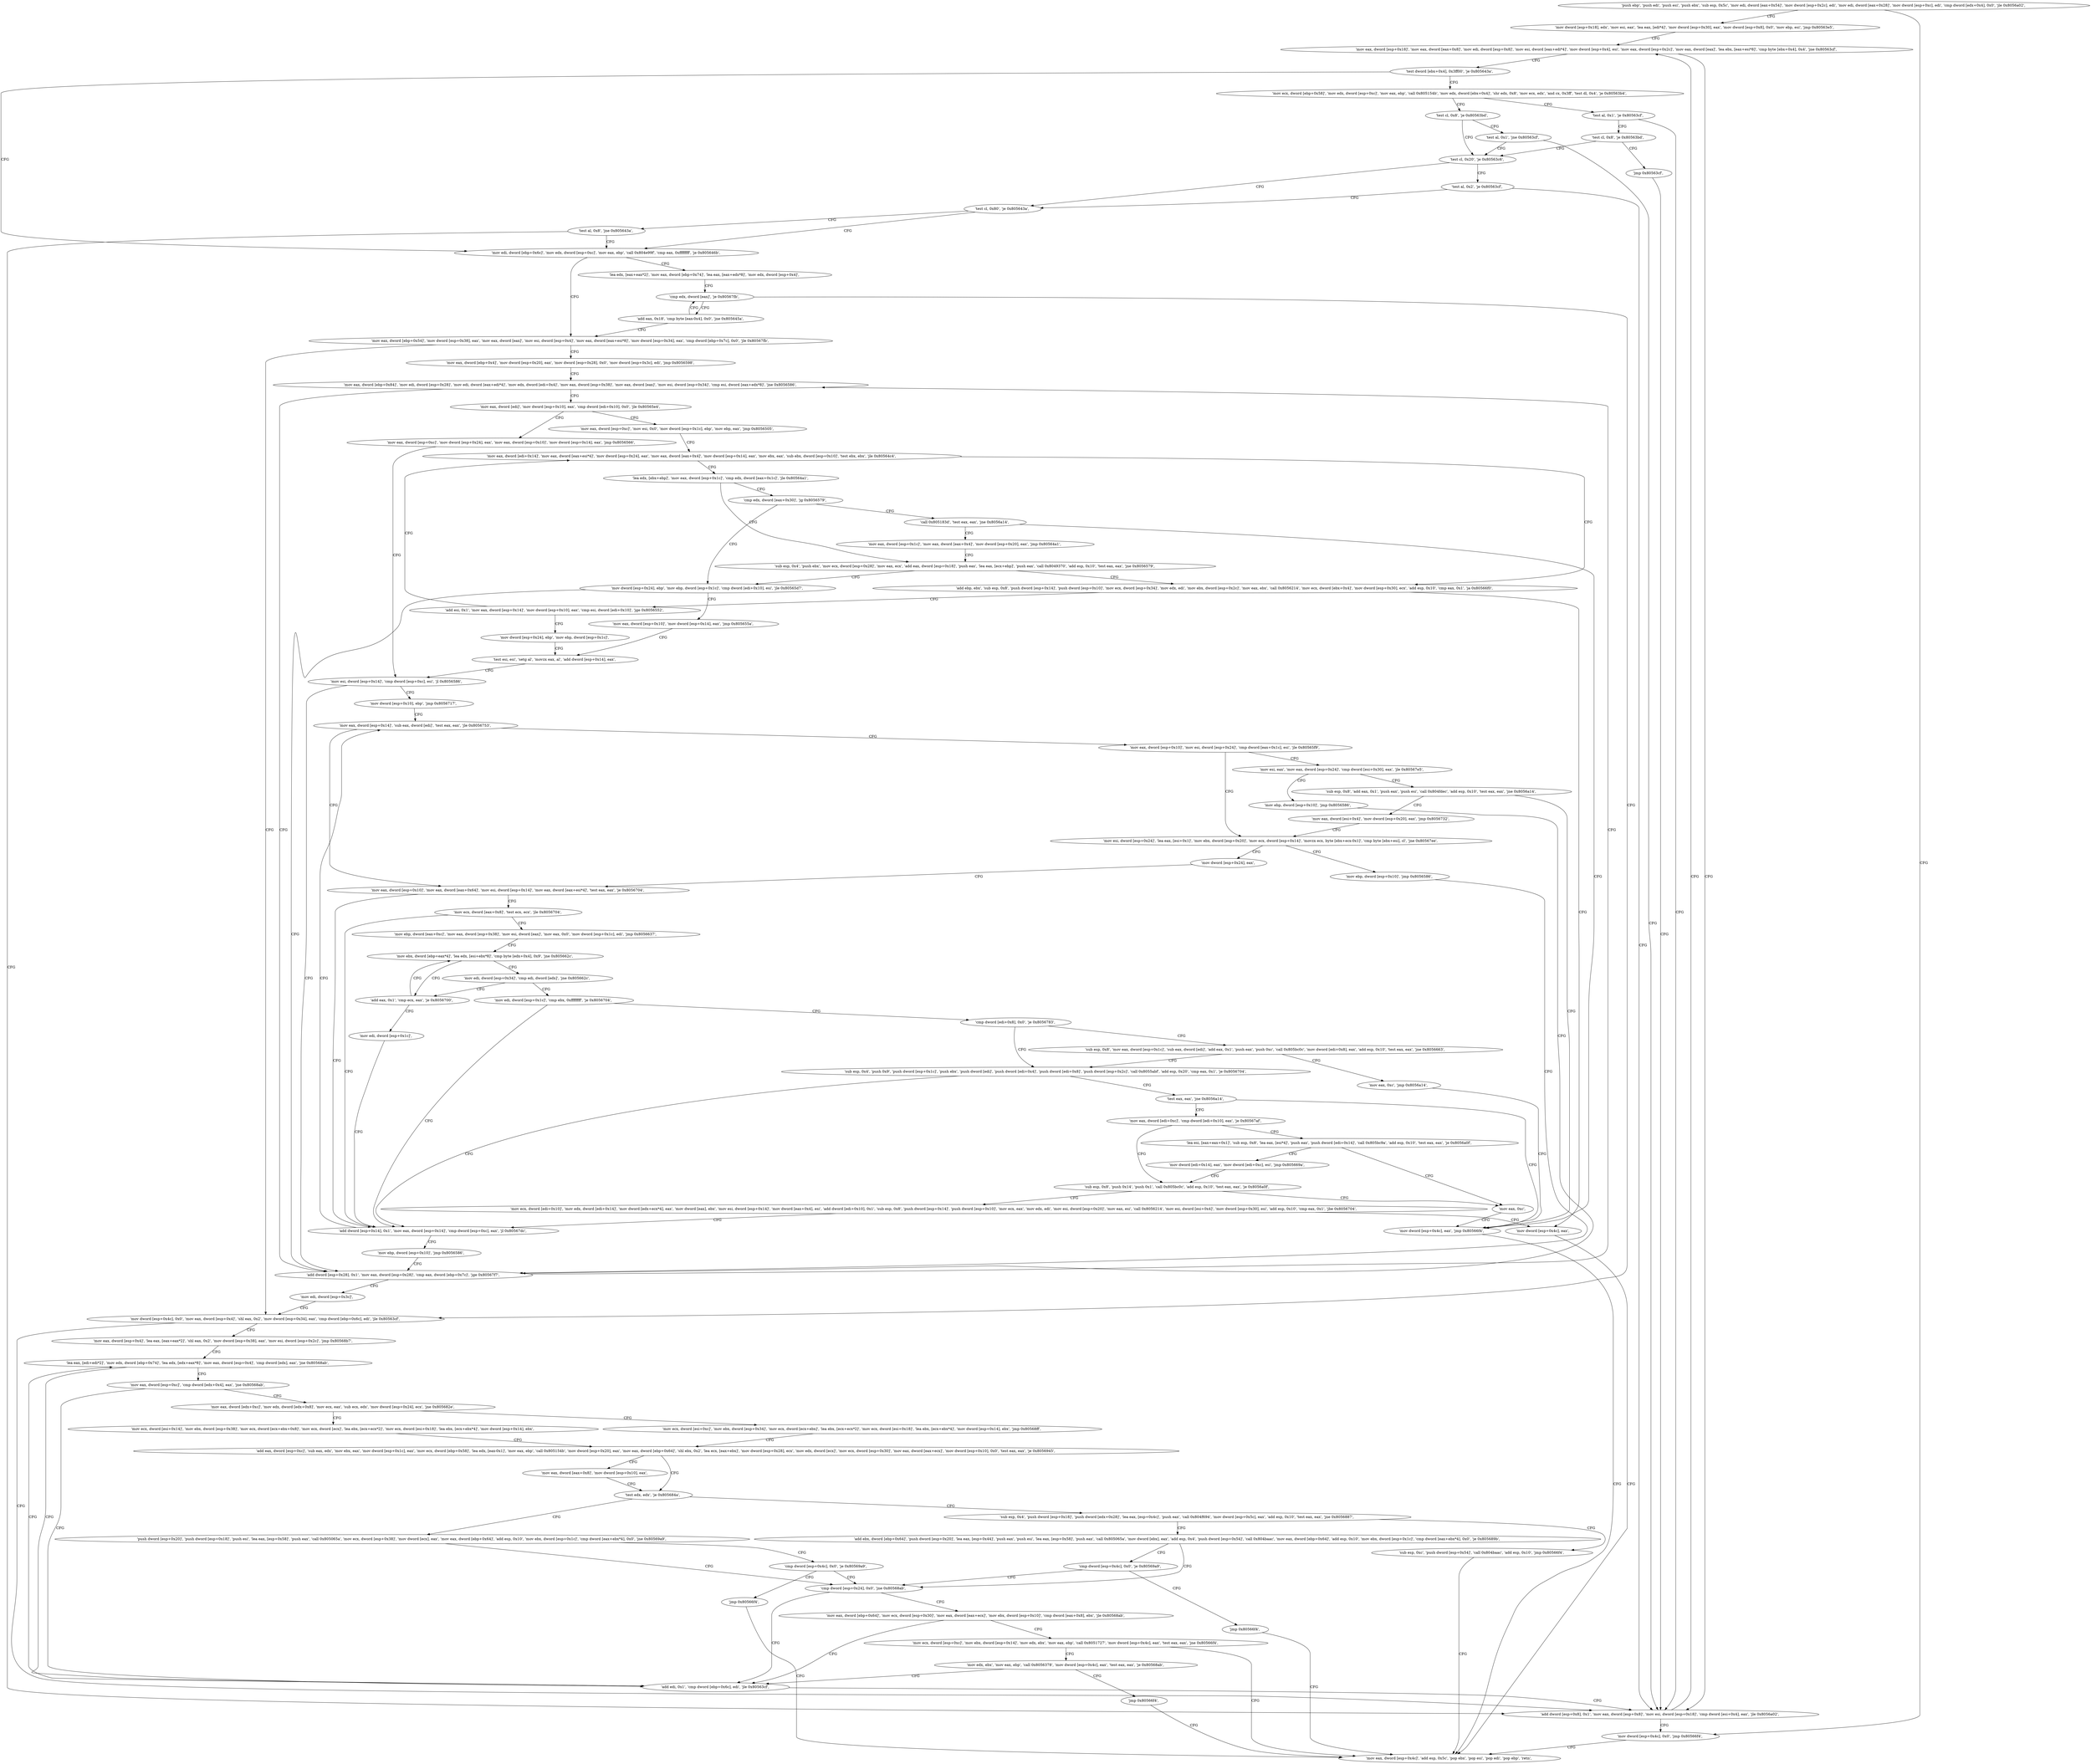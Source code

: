 digraph "func" {
"134570872" [label = "'push ebp', 'push edi', 'push esi', 'push ebx', 'sub esp, 0x5c', 'mov edi, dword [eax+0x54]', 'mov dword [esp+0x2c], edi', 'mov edi, dword [eax+0x28]', 'mov dword [esp+0xc], edi', 'cmp dword [edx+0x4], 0x0', 'jle 0x8056a02', " ]
"134572546" [label = "'mov dword [esp+0x4c], 0x0', 'jmp 0x80566f4', " ]
"134570903" [label = "'mov dword [esp+0x18], edx', 'mov esi, eax', 'lea eax, [edi*4]', 'mov dword [esp+0x30], eax', 'mov dword [esp+0x8], 0x0', 'mov ebp, esi', 'jmp 0x80563e5', " ]
"134571764" [label = "'mov eax, dword [esp+0x4c]', 'add esp, 0x5c', 'pop ebx', 'pop esi', 'pop edi', 'pop ebp', 'retn', " ]
"134570981" [label = "'mov eax, dword [esp+0x18]', 'mov eax, dword [eax+0x8]', 'mov edi, dword [esp+0x8]', 'mov esi, dword [eax+edi*4]', 'mov dword [esp+0x4], esi', 'mov eax, dword [esp+0x2c]', 'mov eax, dword [eax]', 'lea ebx, [eax+esi*8]', 'cmp byte [ebx+0x4], 0x4', 'jne 0x80563cf', " ]
"134570959" [label = "'add dword [esp+0x8], 0x1', 'mov eax, dword [esp+0x8]', 'mov esi, dword [esp+0x18]', 'cmp dword [esi+0x4], eax', 'jle 0x8056a02', " ]
"134571014" [label = "'test dword [ebx+0x4], 0x3ff00', 'je 0x805643a', " ]
"134571066" [label = "'mov edi, dword [ebp+0x6c]', 'mov edx, dword [esp+0xc]', 'mov eax, ebp', 'call 0x804e99f', 'cmp eax, 0xffffffff', 'je 0x805646b', " ]
"134571023" [label = "'mov ecx, dword [ebp+0x58]', 'mov edx, dword [esp+0xc]', 'mov eax, ebp', 'call 0x805154b', 'mov edx, dword [ebx+0x4]', 'shr edx, 0x8', 'mov ecx, edx', 'and cx, 0x3ff', 'test dl, 0x4', 'je 0x80563b4', " ]
"134571115" [label = "'mov eax, dword [ebp+0x54]', 'mov dword [esp+0x38], eax', 'mov eax, dword [eax]', 'mov esi, dword [esp+0x4]', 'mov eax, dword [eax+esi*8]', 'mov dword [esp+0x34], eax', 'cmp dword [ebp+0x7c], 0x0', 'jle 0x80567fb', " ]
"134571085" [label = "'lea edx, [eax+eax*2]', 'mov eax, dword [ebp+0x74]', 'lea eax, [eax+edx*8]', 'mov edx, dword [esp+0x4]', " ]
"134570932" [label = "'test cl, 0x8', 'je 0x80563bd', " ]
"134571055" [label = "'test al, 0x1', 'je 0x80563cf', " ]
"134572027" [label = "'mov dword [esp+0x4c], 0x0', 'mov eax, dword [esp+0x4]', 'shl eax, 0x2', 'mov dword [esp+0x34], eax', 'cmp dword [ebp+0x6c], edi', 'jle 0x80563cf', " ]
"134571145" [label = "'mov eax, dword [ebp+0x4]', 'mov dword [esp+0x20], eax', 'mov dword [esp+0x28], 0x0', 'mov dword [esp+0x3c], edi', 'jmp 0x8056598', " ]
"134571098" [label = "'cmp edx, dword [eax]', 'je 0x80567fb', " ]
"134570941" [label = "'test cl, 0x20', 'je 0x80563c6', " ]
"134570937" [label = "'test al, 0x1', 'jne 0x80563cf', " ]
"134571059" [label = "'test cl, 0x8', 'je 0x80563bd', " ]
"134572055" [label = "'mov eax, dword [esp+0x4]', 'lea eax, [eax+eax*2]', 'shl eax, 0x2', 'mov dword [esp+0x38], eax', 'mov esi, dword [esp+0x2c]', 'jmp 0x80568b7', " ]
"134571416" [label = "'mov eax, dword [ebp+0x84]', 'mov edi, dword [esp+0x28]', 'mov edi, dword [eax+edi*4]', 'mov edx, dword [edi+0x4]', 'mov eax, dword [esp+0x38]', 'mov eax, dword [eax]', 'mov esi, dword [esp+0x34]', 'cmp esi, dword [eax+edx*8]', 'jne 0x8056586', " ]
"134571106" [label = "'add eax, 0x18', 'cmp byte [eax-0x4], 0x0', 'jne 0x805645a', " ]
"134570950" [label = "'test cl, 0x80', 'je 0x805643a', " ]
"134570946" [label = "'test al, 0x2', 'je 0x80563cf', " ]
"134571064" [label = "'jmp 0x80563cf', " ]
"134572215" [label = "'lea eax, [edi+edi*2]', 'mov edx, dword [ebp+0x74]', 'lea edx, [edx+eax*8]', 'mov eax, dword [esp+0x4]', 'cmp dword [edx], eax', 'jne 0x80568ab', " ]
"134571398" [label = "'add dword [esp+0x28], 0x1', 'mov eax, dword [esp+0x28]', 'cmp eax, dword [ebp+0x7c]', 'jge 0x80567f7', " ]
"134571447" [label = "'mov eax, dword [edi]', 'mov dword [esp+0x10], eax', 'cmp dword [edi+0x10], 0x0', 'jle 0x80565e4', " ]
"134570955" [label = "'test al, 0x8', 'jne 0x805643a', " ]
"134572203" [label = "'add edi, 0x1', 'cmp dword [ebp+0x6c], edi', 'jle 0x80563cf', " ]
"134572232" [label = "'mov eax, dword [esp+0xc]', 'cmp dword [edx+0x4], eax', 'jne 0x80568ab', " ]
"134572023" [label = "'mov edi, dword [esp+0x3c]', " ]
"134571492" [label = "'mov eax, dword [esp+0xc]', 'mov dword [esp+0x24], eax', 'mov eax, dword [esp+0x10]', 'mov dword [esp+0x14], eax', 'jmp 0x8056566', " ]
"134571459" [label = "'mov eax, dword [esp+0xc]', 'mov esi, 0x0', 'mov dword [esp+0x1c], ebp', 'mov ebp, eax', 'jmp 0x8056505', " ]
"134572241" [label = "'mov eax, dword [edx+0xc]', 'mov edx, dword [edx+0x8]', 'mov ecx, eax', 'sub ecx, edx', 'mov dword [esp+0x24], ecx', 'jne 0x805682e', " ]
"134571366" [label = "'mov esi, dword [esp+0x14]', 'cmp dword [esp+0xc], esi', 'jl 0x8056586', " ]
"134571269" [label = "'mov eax, dword [edi+0x14]', 'mov eax, dword [eax+esi*4]', 'mov dword [esp+0x24], eax', 'mov eax, dword [eax+0x4]', 'mov dword [esp+0x14], eax', 'mov ebx, eax', 'sub ebx, dword [esp+0x10]', 'test ebx, ebx', 'jle 0x80564c4', " ]
"134572078" [label = "'mov ecx, dword [esi+0xc]', 'mov ebx, dword [esp+0x34]', 'mov ecx, dword [ecx+ebx]', 'lea ebx, [ecx+ecx*2]', 'mov ecx, dword [esi+0x18]', 'lea ebx, [ecx+ebx*4]', 'mov dword [esp+0x14], ebx', 'jmp 0x80568ff', " ]
"134572261" [label = "'mov ecx, dword [esi+0x14]', 'mov ebx, dword [esp+0x38]', 'mov ecx, dword [ecx+ebx+0x8]', 'mov ecx, dword [ecx]', 'lea ebx, [ecx+ecx*2]', 'mov ecx, dword [esi+0x18]', 'lea ebx, [ecx+ebx*4]', 'mov dword [esp+0x14], ebx', " ]
"134571376" [label = "'mov dword [esp+0x10], ebp', 'jmp 0x8056717', " ]
"134571204" [label = "'add ebp, ebx', 'sub esp, 0x8', 'push dword [esp+0x14]', 'push dword [esp+0x10]', 'mov ecx, dword [esp+0x34]', 'mov edx, edi', 'mov ebx, dword [esp+0x2c]', 'mov eax, ebx', 'call 0x8056214', 'mov ecx, dword [ebx+0x4]', 'mov dword [esp+0x30], ecx', 'add esp, 0x10', 'cmp eax, 0x1', 'ja 0x80566f0', " ]
"134571296" [label = "'lea edx, [ebx+ebp]', 'mov eax, dword [esp+0x1c]', 'cmp edx, dword [eax+0x1c]', 'jle 0x80564a1', " ]
"134572287" [label = "'add eax, dword [esp+0xc]', 'sub eax, edx', 'mov ebx, eax', 'mov dword [esp+0x1c], eax', 'mov ecx, dword [ebp+0x58]', 'lea edx, [eax-0x1]', 'mov eax, ebp', 'call 0x805154b', 'mov dword [esp+0x20], eax', 'mov eax, dword [ebp+0x64]', 'shl ebx, 0x2', 'lea ecx, [eax+ebx]', 'mov dword [esp+0x28], ecx', 'mov edx, dword [ecx]', 'mov ecx, dword [esp+0x30]', 'mov eax, dword [eax+ecx]', 'mov dword [esp+0x10], 0x0', 'test eax, eax', 'je 0x8056945', " ]
"134571799" [label = "'mov eax, dword [esp+0x14]', 'sub eax, dword [edi]', 'test eax, eax', 'jle 0x8056753', " ]
"134571760" [label = "'mov dword [esp+0x4c], eax', " ]
"134571253" [label = "'add esi, 0x1', 'mov eax, dword [esp+0x14]', 'mov dword [esp+0x10], eax', 'cmp esi, dword [edi+0x10]', 'jge 0x8056552', " ]
"134571169" [label = "'sub esp, 0x4', 'push ebx', 'mov ecx, dword [esp+0x28]', 'mov eax, ecx', 'add eax, dword [esp+0x18]', 'push eax', 'lea eax, [ecx+ebp]', 'push eax', 'call 0x8049370', 'add esp, 0x10', 'test eax, eax', 'jne 0x8056579', " ]
"134571312" [label = "'cmp edx, dword [eax+0x30]', 'jg 0x8056579', " ]
"134572357" [label = "'test edx, edx', 'je 0x805684a', " ]
"134572350" [label = "'mov eax, dword [eax+0x8]', 'mov dword [esp+0x10], eax', " ]
"134572106" [label = "'push dword [esp+0x20]', 'push dword [esp+0x18]', 'push esi', 'lea eax, [esp+0x58]', 'push eax', 'call 0x805065a', 'mov ecx, dword [esp+0x38]', 'mov dword [ecx], eax', 'mov eax, dword [ebp+0x64]', 'add esp, 0x10', 'mov ebx, dword [esp+0x1c]', 'cmp dword [eax+ebx*4], 0x0', 'jne 0x80569a9', " ]
"134572365" [label = "'sub esp, 0x4', 'push dword [esp+0x18]', 'push dword [edx+0x28]', 'lea eax, [esp+0x4c]', 'push eax', 'call 0x804f694', 'mov dword [esp+0x5c], eax', 'add esp, 0x10', 'test eax, eax', 'jne 0x8056887', " ]
"134571859" [label = "'mov eax, dword [esp+0x10]', 'mov eax, dword [eax+0x64]', 'mov esi, dword [esp+0x14]', 'mov eax, dword [eax+esi*4]', 'test eax, eax', 'je 0x8056704', " ]
"134571809" [label = "'mov eax, dword [esp+0x10]', 'mov esi, dword [esp+0x24]', 'cmp dword [eax+0x1c], esi', 'jle 0x80565f9', " ]
"134571346" [label = "'mov dword [esp+0x24], ebp', 'mov ebp, dword [esp+0x1c]', " ]
"134571385" [label = "'mov dword [esp+0x24], ebp', 'mov ebp, dword [esp+0x1c]', 'cmp dword [edi+0x10], esi', 'jle 0x80565d7', " ]
"134571317" [label = "'call 0x805183d', 'test eax, eax', 'jne 0x8056a14', " ]
"134572457" [label = "'cmp dword [esp+0x24], 0x0', 'jne 0x80568ab', " ]
"134572151" [label = "'cmp dword [esp+0x4c], 0x0', 'je 0x80569a9', " ]
"134572167" [label = "'sub esp, 0xc', 'push dword [esp+0x54]', 'call 0x804baac', 'add esp, 0x10', 'jmp 0x80566f4', " ]
"134572400" [label = "'add ebx, dword [ebp+0x64]', 'push dword [esp+0x20]', 'lea eax, [esp+0x44]', 'push eax', 'push esi', 'lea eax, [esp+0x58]', 'push eax', 'call 0x805065a', 'mov dword [ebx], eax', 'add esp, 0x4', 'push dword [esp+0x54]', 'call 0x804baac', 'mov eax, dword [ebp+0x64]', 'add esp, 0x10', 'mov ebx, dword [esp+0x1c]', 'cmp dword [eax+ebx*4], 0x0', 'je 0x805689b', " ]
"134571780" [label = "'add dword [esp+0x14], 0x1', 'mov eax, dword [esp+0x14]', 'cmp dword [esp+0xc], eax', 'jl 0x80567dc', " ]
"134571877" [label = "'mov ecx, dword [eax+0x8]', 'test ecx, ecx', 'jle 0x8056704', " ]
"134571513" [label = "'mov esi, eax', 'mov eax, dword [esp+0x24]', 'cmp dword [esi+0x30], eax', 'jle 0x80567e5', " ]
"134571826" [label = "'mov esi, dword [esp+0x24]', 'lea eax, [esi+0x1]', 'mov ebx, dword [esp+0x20]', 'mov ecx, dword [esp+0x14]', 'movzx ecx, byte [ebx+ecx-0x1]', 'cmp byte [ebx+esi], cl', 'jne 0x80567ee', " ]
"134571354" [label = "'test esi, esi', 'setg al', 'movzx eax, al', 'add dword [esp+0x14], eax', " ]
"134571479" [label = "'mov eax, dword [esp+0x10]', 'mov dword [esp+0x14], eax', 'jmp 0x805655a', " ]
"134572564" [label = "'mov dword [esp+0x4c], eax', 'jmp 0x80566f4', " ]
"134571330" [label = "'mov eax, dword [esp+0x1c]', 'mov eax, dword [eax+0x4]', 'mov dword [esp+0x20], eax', 'jmp 0x80564a1', " ]
"134572468" [label = "'mov eax, dword [ebp+0x64]', 'mov ecx, dword [esp+0x30]', 'mov eax, dword [eax+ecx]', 'mov ebx, dword [esp+0x10]', 'cmp dword [eax+0x8], ebx', 'jle 0x80568ab', " ]
"134572162" [label = "'jmp 0x80566f4', " ]
"134572187" [label = "'cmp dword [esp+0x4c], 0x0', 'je 0x80569a9', " ]
"134571996" [label = "'mov ebp, dword [esp+0x10]', 'jmp 0x8056586', " ]
"134571884" [label = "'mov ebp, dword [eax+0xc]', 'mov eax, dword [esp+0x38]', 'mov esi, dword [eax]', 'mov eax, 0x0', 'mov dword [esp+0x1c], edi', 'jmp 0x8056637', " ]
"134572005" [label = "'mov ebp, dword [esp+0x10]', 'jmp 0x8056586', " ]
"134571528" [label = "'sub esp, 0x8', 'add eax, 0x1', 'push eax', 'push esi', 'call 0x804fdec', 'add esp, 0x10', 'test eax, eax', 'jne 0x8056a14', " ]
"134572014" [label = "'mov ebp, dword [esp+0x10]', 'jmp 0x8056586', " ]
"134571855" [label = "'mov dword [esp+0x24], eax', " ]
"134572491" [label = "'mov ecx, dword [esp+0xc]', 'mov ebx, dword [esp+0x14]', 'mov edx, ebx', 'mov eax, ebp', 'call 0x8051727', 'mov dword [esp+0x4c], eax', 'test eax, eax', 'jne 0x80566f4', " ]
"134572198" [label = "'jmp 0x80566f4', " ]
"134571575" [label = "'mov ebx, dword [ebp+eax*4]', 'lea edx, [esi+ebx*8]', 'cmp byte [edx+0x4], 0x9', 'jne 0x805662c', " ]
"134571552" [label = "'mov eax, dword [esi+0x4]', 'mov dword [esp+0x20], eax', 'jmp 0x8056732', " ]
"134572520" [label = "'mov edx, ebx', 'mov eax, ebp', 'call 0x8056378', 'mov dword [esp+0x4c], eax', 'test eax, eax', 'je 0x80568ab', " ]
"134571564" [label = "'add eax, 0x1', 'cmp ecx, eax', 'je 0x8056700', " ]
"134571588" [label = "'mov edi, dword [esp+0x34]', 'cmp edi, dword [edx]', 'jne 0x805662c', " ]
"134572541" [label = "'jmp 0x80566f4', " ]
"134571776" [label = "'mov edi, dword [esp+0x1c]', " ]
"134571596" [label = "'mov edi, dword [esp+0x1c]', 'cmp ebx, 0xffffffff', 'je 0x8056704', " ]
"134571609" [label = "'cmp dword [edi+0x8], 0x0', 'je 0x8056783', " ]
"134571907" [label = "'sub esp, 0x8', 'mov eax, dword [esp+0x1c]', 'sub eax, dword [edi]', 'add eax, 0x1', 'push eax', 'push 0xc', 'call 0x805bc0c', 'mov dword [edi+0x8], eax', 'add esp, 0x10', 'test eax, eax', 'jne 0x8056663', " ]
"134571619" [label = "'sub esp, 0x4', 'push 0x9', 'push dword [esp+0x1c]', 'push ebx', 'push dword [edi]', 'push dword [edi+0x4]', 'push dword [edi+0x8]', 'push dword [esp+0x2c]', 'call 0x8055abf', 'add esp, 0x20', 'cmp eax, 0x1', 'je 0x8056704', " ]
"134571941" [label = "'mov eax, 0xc', 'jmp 0x8056a14', " ]
"134571654" [label = "'test eax, eax', 'jne 0x8056a14', " ]
"134571662" [label = "'mov eax, dword [edi+0xc]', 'cmp dword [edi+0x10], eax', 'je 0x80567af', " ]
"134571951" [label = "'lea esi, [eax+eax+0x1]', 'sub esp, 0x8', 'lea eax, [esi*4]', 'push eax', 'push dword [edi+0x14]', 'call 0x805bc9a', 'add esp, 0x10', 'test eax, eax', 'je 0x8056a0f', " ]
"134571674" [label = "'sub esp, 0x8', 'push 0x14', 'push 0x1', 'call 0x805bc0c', 'add esp, 0x10', 'test eax, eax', 'je 0x8056a0f', " ]
"134572559" [label = "'mov eax, 0xc', " ]
"134571985" [label = "'mov dword [edi+0x14], eax', 'mov dword [edi+0xc], esi', 'jmp 0x805669a', " ]
"134571697" [label = "'mov ecx, dword [edi+0x10]', 'mov edx, dword [edi+0x14]', 'mov dword [edx+ecx*4], eax', 'mov dword [eax], ebx', 'mov esi, dword [esp+0x14]', 'mov dword [eax+0x4], esi', 'add dword [edi+0x10], 0x1', 'sub esp, 0x8', 'push dword [esp+0x14]', 'push dword [esp+0x10]', 'mov ecx, eax', 'mov edx, edi', 'mov esi, dword [esp+0x20]', 'mov eax, esi', 'call 0x8056214', 'mov esi, dword [esi+0x4]', 'mov dword [esp+0x30], esi', 'add esp, 0x10', 'cmp eax, 0x1', 'jbe 0x8056704', " ]
"134570872" -> "134572546" [ label = "CFG" ]
"134570872" -> "134570903" [ label = "CFG" ]
"134572546" -> "134571764" [ label = "CFG" ]
"134570903" -> "134570981" [ label = "CFG" ]
"134570981" -> "134570959" [ label = "CFG" ]
"134570981" -> "134571014" [ label = "CFG" ]
"134570959" -> "134572546" [ label = "CFG" ]
"134570959" -> "134570981" [ label = "CFG" ]
"134571014" -> "134571066" [ label = "CFG" ]
"134571014" -> "134571023" [ label = "CFG" ]
"134571066" -> "134571115" [ label = "CFG" ]
"134571066" -> "134571085" [ label = "CFG" ]
"134571023" -> "134570932" [ label = "CFG" ]
"134571023" -> "134571055" [ label = "CFG" ]
"134571115" -> "134572027" [ label = "CFG" ]
"134571115" -> "134571145" [ label = "CFG" ]
"134571085" -> "134571098" [ label = "CFG" ]
"134570932" -> "134570941" [ label = "CFG" ]
"134570932" -> "134570937" [ label = "CFG" ]
"134571055" -> "134570959" [ label = "CFG" ]
"134571055" -> "134571059" [ label = "CFG" ]
"134572027" -> "134570959" [ label = "CFG" ]
"134572027" -> "134572055" [ label = "CFG" ]
"134571145" -> "134571416" [ label = "CFG" ]
"134571098" -> "134572027" [ label = "CFG" ]
"134571098" -> "134571106" [ label = "CFG" ]
"134570941" -> "134570950" [ label = "CFG" ]
"134570941" -> "134570946" [ label = "CFG" ]
"134570937" -> "134570959" [ label = "CFG" ]
"134570937" -> "134570941" [ label = "CFG" ]
"134571059" -> "134570941" [ label = "CFG" ]
"134571059" -> "134571064" [ label = "CFG" ]
"134572055" -> "134572215" [ label = "CFG" ]
"134571416" -> "134571398" [ label = "CFG" ]
"134571416" -> "134571447" [ label = "CFG" ]
"134571106" -> "134571098" [ label = "CFG" ]
"134571106" -> "134571115" [ label = "CFG" ]
"134570950" -> "134571066" [ label = "CFG" ]
"134570950" -> "134570955" [ label = "CFG" ]
"134570946" -> "134570959" [ label = "CFG" ]
"134570946" -> "134570950" [ label = "CFG" ]
"134571064" -> "134570959" [ label = "CFG" ]
"134572215" -> "134572203" [ label = "CFG" ]
"134572215" -> "134572232" [ label = "CFG" ]
"134571398" -> "134572023" [ label = "CFG" ]
"134571398" -> "134571416" [ label = "CFG" ]
"134571447" -> "134571492" [ label = "CFG" ]
"134571447" -> "134571459" [ label = "CFG" ]
"134570955" -> "134571066" [ label = "CFG" ]
"134570955" -> "134570959" [ label = "CFG" ]
"134572203" -> "134570959" [ label = "CFG" ]
"134572203" -> "134572215" [ label = "CFG" ]
"134572232" -> "134572203" [ label = "CFG" ]
"134572232" -> "134572241" [ label = "CFG" ]
"134572023" -> "134572027" [ label = "CFG" ]
"134571492" -> "134571366" [ label = "CFG" ]
"134571459" -> "134571269" [ label = "CFG" ]
"134572241" -> "134572078" [ label = "CFG" ]
"134572241" -> "134572261" [ label = "CFG" ]
"134571366" -> "134571398" [ label = "CFG" ]
"134571366" -> "134571376" [ label = "CFG" ]
"134571269" -> "134571204" [ label = "CFG" ]
"134571269" -> "134571296" [ label = "CFG" ]
"134572078" -> "134572287" [ label = "CFG" ]
"134572261" -> "134572287" [ label = "CFG" ]
"134571376" -> "134571799" [ label = "CFG" ]
"134571204" -> "134571760" [ label = "CFG" ]
"134571204" -> "134571253" [ label = "CFG" ]
"134571296" -> "134571169" [ label = "CFG" ]
"134571296" -> "134571312" [ label = "CFG" ]
"134572287" -> "134572357" [ label = "CFG" ]
"134572287" -> "134572350" [ label = "CFG" ]
"134571799" -> "134571859" [ label = "CFG" ]
"134571799" -> "134571809" [ label = "CFG" ]
"134571760" -> "134571764" [ label = "CFG" ]
"134571253" -> "134571346" [ label = "CFG" ]
"134571253" -> "134571269" [ label = "CFG" ]
"134571169" -> "134571385" [ label = "CFG" ]
"134571169" -> "134571204" [ label = "CFG" ]
"134571312" -> "134571385" [ label = "CFG" ]
"134571312" -> "134571317" [ label = "CFG" ]
"134572357" -> "134572106" [ label = "CFG" ]
"134572357" -> "134572365" [ label = "CFG" ]
"134572350" -> "134572357" [ label = "CFG" ]
"134572106" -> "134572457" [ label = "CFG" ]
"134572106" -> "134572151" [ label = "CFG" ]
"134572365" -> "134572167" [ label = "CFG" ]
"134572365" -> "134572400" [ label = "CFG" ]
"134571859" -> "134571780" [ label = "CFG" ]
"134571859" -> "134571877" [ label = "CFG" ]
"134571809" -> "134571513" [ label = "CFG" ]
"134571809" -> "134571826" [ label = "CFG" ]
"134571346" -> "134571354" [ label = "CFG" ]
"134571385" -> "134571479" [ label = "CFG" ]
"134571385" -> "134571398" [ label = "CFG" ]
"134571317" -> "134572564" [ label = "CFG" ]
"134571317" -> "134571330" [ label = "CFG" ]
"134572457" -> "134572203" [ label = "CFG" ]
"134572457" -> "134572468" [ label = "CFG" ]
"134572151" -> "134572457" [ label = "CFG" ]
"134572151" -> "134572162" [ label = "CFG" ]
"134572167" -> "134571764" [ label = "CFG" ]
"134572400" -> "134572187" [ label = "CFG" ]
"134572400" -> "134572457" [ label = "CFG" ]
"134571780" -> "134571996" [ label = "CFG" ]
"134571780" -> "134571799" [ label = "CFG" ]
"134571877" -> "134571780" [ label = "CFG" ]
"134571877" -> "134571884" [ label = "CFG" ]
"134571513" -> "134572005" [ label = "CFG" ]
"134571513" -> "134571528" [ label = "CFG" ]
"134571826" -> "134572014" [ label = "CFG" ]
"134571826" -> "134571855" [ label = "CFG" ]
"134571354" -> "134571366" [ label = "CFG" ]
"134571479" -> "134571354" [ label = "CFG" ]
"134572564" -> "134571764" [ label = "CFG" ]
"134571330" -> "134571169" [ label = "CFG" ]
"134572468" -> "134572203" [ label = "CFG" ]
"134572468" -> "134572491" [ label = "CFG" ]
"134572162" -> "134571764" [ label = "CFG" ]
"134572187" -> "134572457" [ label = "CFG" ]
"134572187" -> "134572198" [ label = "CFG" ]
"134571996" -> "134571398" [ label = "CFG" ]
"134571884" -> "134571575" [ label = "CFG" ]
"134572005" -> "134571398" [ label = "CFG" ]
"134571528" -> "134572564" [ label = "CFG" ]
"134571528" -> "134571552" [ label = "CFG" ]
"134572014" -> "134571398" [ label = "CFG" ]
"134571855" -> "134571859" [ label = "CFG" ]
"134572491" -> "134571764" [ label = "CFG" ]
"134572491" -> "134572520" [ label = "CFG" ]
"134572198" -> "134571764" [ label = "CFG" ]
"134571575" -> "134571564" [ label = "CFG" ]
"134571575" -> "134571588" [ label = "CFG" ]
"134571552" -> "134571826" [ label = "CFG" ]
"134572520" -> "134572203" [ label = "CFG" ]
"134572520" -> "134572541" [ label = "CFG" ]
"134571564" -> "134571776" [ label = "CFG" ]
"134571564" -> "134571575" [ label = "CFG" ]
"134571588" -> "134571564" [ label = "CFG" ]
"134571588" -> "134571596" [ label = "CFG" ]
"134572541" -> "134571764" [ label = "CFG" ]
"134571776" -> "134571780" [ label = "CFG" ]
"134571596" -> "134571780" [ label = "CFG" ]
"134571596" -> "134571609" [ label = "CFG" ]
"134571609" -> "134571907" [ label = "CFG" ]
"134571609" -> "134571619" [ label = "CFG" ]
"134571907" -> "134571619" [ label = "CFG" ]
"134571907" -> "134571941" [ label = "CFG" ]
"134571619" -> "134571780" [ label = "CFG" ]
"134571619" -> "134571654" [ label = "CFG" ]
"134571941" -> "134572564" [ label = "CFG" ]
"134571654" -> "134572564" [ label = "CFG" ]
"134571654" -> "134571662" [ label = "CFG" ]
"134571662" -> "134571951" [ label = "CFG" ]
"134571662" -> "134571674" [ label = "CFG" ]
"134571951" -> "134572559" [ label = "CFG" ]
"134571951" -> "134571985" [ label = "CFG" ]
"134571674" -> "134572559" [ label = "CFG" ]
"134571674" -> "134571697" [ label = "CFG" ]
"134572559" -> "134572564" [ label = "CFG" ]
"134571985" -> "134571674" [ label = "CFG" ]
"134571697" -> "134571780" [ label = "CFG" ]
"134571697" -> "134571760" [ label = "CFG" ]
}
